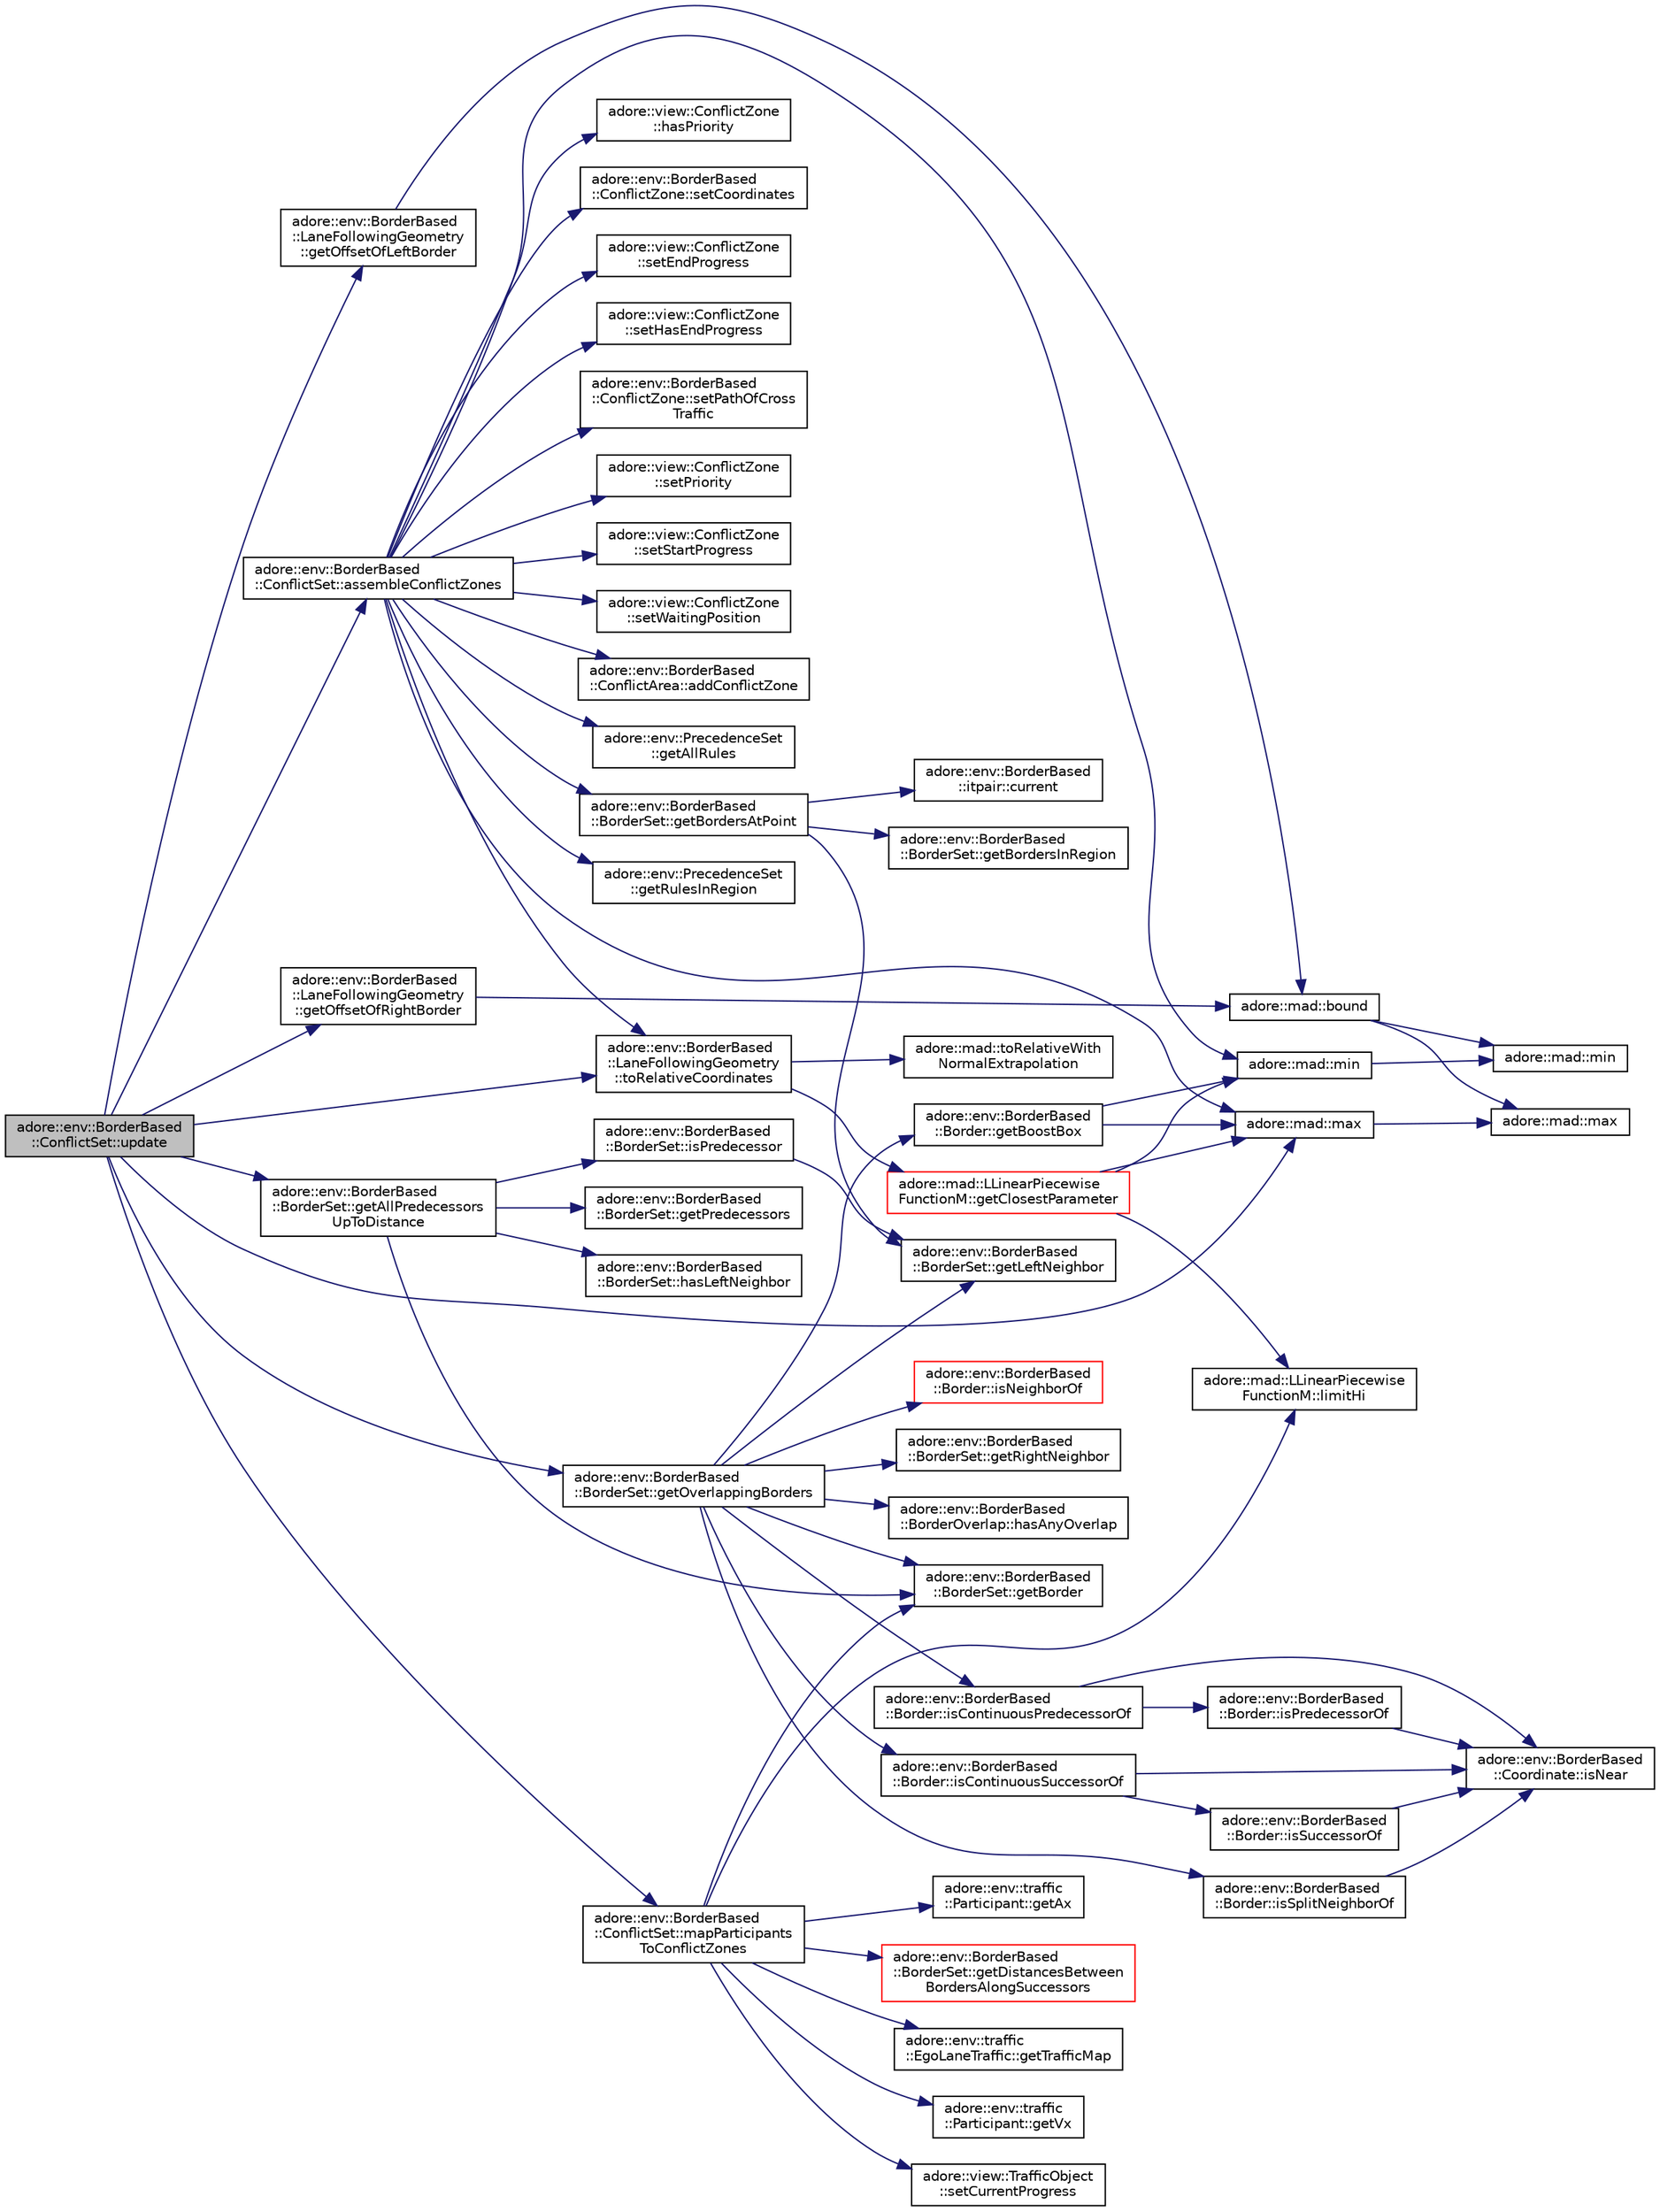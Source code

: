 digraph "adore::env::BorderBased::ConflictSet::update"
{
 // LATEX_PDF_SIZE
  edge [fontname="Helvetica",fontsize="10",labelfontname="Helvetica",labelfontsize="10"];
  node [fontname="Helvetica",fontsize="10",shape=record];
  rankdir="LR";
  Node1 [label="adore::env::BorderBased\l::ConflictSet::update",height=0.2,width=0.4,color="black", fillcolor="grey75", style="filled", fontcolor="black",tooltip=" "];
  Node1 -> Node2 [color="midnightblue",fontsize="10",style="solid",fontname="Helvetica"];
  Node2 [label="adore::env::BorderBased\l::ConflictSet::assembleConflictZones",height=0.2,width=0.4,color="black", fillcolor="white", style="filled",URL="$classadore_1_1env_1_1BorderBased_1_1ConflictSet.html#a0ccefac65a9dcd4137c9643bc9ce5c4d",tooltip=" "];
  Node2 -> Node3 [color="midnightblue",fontsize="10",style="solid",fontname="Helvetica"];
  Node3 [label="adore::env::BorderBased\l::ConflictArea::addConflictZone",height=0.2,width=0.4,color="black", fillcolor="white", style="filled",URL="$classadore_1_1env_1_1BorderBased_1_1ConflictArea.html#a15a081ac76a1948f713771531883ade4",tooltip=" "];
  Node2 -> Node4 [color="midnightblue",fontsize="10",style="solid",fontname="Helvetica"];
  Node4 [label="adore::env::PrecedenceSet\l::getAllRules",height=0.2,width=0.4,color="black", fillcolor="white", style="filled",URL="$classadore_1_1env_1_1PrecedenceSet.html#a2bab01627e67e694d675b78afad0b9da",tooltip="returns all rules"];
  Node2 -> Node5 [color="midnightblue",fontsize="10",style="solid",fontname="Helvetica"];
  Node5 [label="adore::env::BorderBased\l::BorderSet::getBordersAtPoint",height=0.2,width=0.4,color="black", fillcolor="white", style="filled",URL="$classadore_1_1env_1_1BorderBased_1_1BorderSet.html#a3a3da6cfdee8aa6e003079f7f53186b6",tooltip="get all borders at the given point"];
  Node5 -> Node6 [color="midnightblue",fontsize="10",style="solid",fontname="Helvetica"];
  Node6 [label="adore::env::BorderBased\l::itpair::current",height=0.2,width=0.4,color="black", fillcolor="white", style="filled",URL="$structadore_1_1env_1_1BorderBased_1_1itpair.html#a3746f6e3a03399eecb397f897f007562",tooltip=" "];
  Node5 -> Node7 [color="midnightblue",fontsize="10",style="solid",fontname="Helvetica"];
  Node7 [label="adore::env::BorderBased\l::BorderSet::getBordersInRegion",height=0.2,width=0.4,color="black", fillcolor="white", style="filled",URL="$classadore_1_1env_1_1BorderBased_1_1BorderSet.html#a5b9a10acc8d477c1d27d5b39fb1f99f3",tooltip="get all borders in this within region"];
  Node5 -> Node8 [color="midnightblue",fontsize="10",style="solid",fontname="Helvetica"];
  Node8 [label="adore::env::BorderBased\l::BorderSet::getLeftNeighbor",height=0.2,width=0.4,color="black", fillcolor="white", style="filled",URL="$classadore_1_1env_1_1BorderBased_1_1BorderSet.html#a8af807fde181a20de55594592d752adc",tooltip="Get left neighbor of a border."];
  Node2 -> Node9 [color="midnightblue",fontsize="10",style="solid",fontname="Helvetica"];
  Node9 [label="adore::env::PrecedenceSet\l::getRulesInRegion",height=0.2,width=0.4,color="black", fillcolor="white", style="filled",URL="$classadore_1_1env_1_1PrecedenceSet.html#a965793fcc8abc0254c67c95f1f0cee7d",tooltip="returns a subset of rules in a region"];
  Node2 -> Node10 [color="midnightblue",fontsize="10",style="solid",fontname="Helvetica"];
  Node10 [label="adore::view::ConflictZone\l::hasPriority",height=0.2,width=0.4,color="black", fillcolor="white", style="filled",URL="$classadore_1_1view_1_1ConflictZone.html#ae914b0e09e285f8b0b86a338429f1317",tooltip=" "];
  Node2 -> Node11 [color="midnightblue",fontsize="10",style="solid",fontname="Helvetica"];
  Node11 [label="adore::mad::max",height=0.2,width=0.4,color="black", fillcolor="white", style="filled",URL="$namespaceadore_1_1mad.html#adea062854ef0b105a3fdca8cf2aca945",tooltip=" "];
  Node11 -> Node12 [color="midnightblue",fontsize="10",style="solid",fontname="Helvetica"];
  Node12 [label="adore::mad::max",height=0.2,width=0.4,color="black", fillcolor="white", style="filled",URL="$namespaceadore_1_1mad.html#a618a8842fed7b9375957b1e393c58492",tooltip=" "];
  Node2 -> Node13 [color="midnightblue",fontsize="10",style="solid",fontname="Helvetica"];
  Node13 [label="adore::mad::min",height=0.2,width=0.4,color="black", fillcolor="white", style="filled",URL="$namespaceadore_1_1mad.html#ab58ecb752f9bbfe27832e0a2c0e22c2b",tooltip=" "];
  Node13 -> Node14 [color="midnightblue",fontsize="10",style="solid",fontname="Helvetica"];
  Node14 [label="adore::mad::min",height=0.2,width=0.4,color="black", fillcolor="white", style="filled",URL="$namespaceadore_1_1mad.html#ac61b79c007d1859f93a10c04272095a1",tooltip=" "];
  Node2 -> Node15 [color="midnightblue",fontsize="10",style="solid",fontname="Helvetica"];
  Node15 [label="adore::env::BorderBased\l::ConflictZone::setCoordinates",height=0.2,width=0.4,color="black", fillcolor="white", style="filled",URL="$classadore_1_1env_1_1BorderBased_1_1ConflictZone.html#a1bb00491740dab0f4ac9119c1a6db463",tooltip=" "];
  Node2 -> Node16 [color="midnightblue",fontsize="10",style="solid",fontname="Helvetica"];
  Node16 [label="adore::view::ConflictZone\l::setEndProgress",height=0.2,width=0.4,color="black", fillcolor="white", style="filled",URL="$classadore_1_1view_1_1ConflictZone.html#abea89d7883e6c134d26266a901de1fb4",tooltip=" "];
  Node2 -> Node17 [color="midnightblue",fontsize="10",style="solid",fontname="Helvetica"];
  Node17 [label="adore::view::ConflictZone\l::setHasEndProgress",height=0.2,width=0.4,color="black", fillcolor="white", style="filled",URL="$classadore_1_1view_1_1ConflictZone.html#ae870828fa800152000e65cdaa799b0b8",tooltip=" "];
  Node2 -> Node18 [color="midnightblue",fontsize="10",style="solid",fontname="Helvetica"];
  Node18 [label="adore::env::BorderBased\l::ConflictZone::setPathOfCross\lTraffic",height=0.2,width=0.4,color="black", fillcolor="white", style="filled",URL="$classadore_1_1env_1_1BorderBased_1_1ConflictZone.html#af0350a3fc0cd22eddcc2d49d9b05907f",tooltip=" "];
  Node2 -> Node19 [color="midnightblue",fontsize="10",style="solid",fontname="Helvetica"];
  Node19 [label="adore::view::ConflictZone\l::setPriority",height=0.2,width=0.4,color="black", fillcolor="white", style="filled",URL="$classadore_1_1view_1_1ConflictZone.html#a6d1368848a119b89ba5164635f7a3ba8",tooltip=" "];
  Node2 -> Node20 [color="midnightblue",fontsize="10",style="solid",fontname="Helvetica"];
  Node20 [label="adore::view::ConflictZone\l::setStartProgress",height=0.2,width=0.4,color="black", fillcolor="white", style="filled",URL="$classadore_1_1view_1_1ConflictZone.html#ab8c972b916b571fcd85ea5ee2cccefa4",tooltip=" "];
  Node2 -> Node21 [color="midnightblue",fontsize="10",style="solid",fontname="Helvetica"];
  Node21 [label="adore::view::ConflictZone\l::setWaitingPosition",height=0.2,width=0.4,color="black", fillcolor="white", style="filled",URL="$classadore_1_1view_1_1ConflictZone.html#a04bf9bc9df322c7ce881508391881f1a",tooltip=" "];
  Node2 -> Node22 [color="midnightblue",fontsize="10",style="solid",fontname="Helvetica"];
  Node22 [label="adore::env::BorderBased\l::LaneFollowingGeometry\l::toRelativeCoordinates",height=0.2,width=0.4,color="black", fillcolor="white", style="filled",URL="$classadore_1_1env_1_1BorderBased_1_1LaneFollowingGeometry.html#a0313fa463e2ee26a0981fb9fc0bbc900",tooltip="Transform from euclidian to relative coordinates."];
  Node22 -> Node23 [color="midnightblue",fontsize="10",style="solid",fontname="Helvetica"];
  Node23 [label="adore::mad::LLinearPiecewise\lFunctionM::getClosestParameter",height=0.2,width=0.4,color="red", fillcolor="white", style="filled",URL="$classadore_1_1mad_1_1LLinearPiecewiseFunctionM.html#a21c464e587889f52d3b5aba703d80ccd",tooltip=" "];
  Node23 -> Node25 [color="midnightblue",fontsize="10",style="solid",fontname="Helvetica"];
  Node25 [label="adore::mad::LLinearPiecewise\lFunctionM::limitHi",height=0.2,width=0.4,color="black", fillcolor="white", style="filled",URL="$classadore_1_1mad_1_1LLinearPiecewiseFunctionM.html#aaa496b8ceb3ed505f6450225c46a077a",tooltip=" "];
  Node23 -> Node11 [color="midnightblue",fontsize="10",style="solid",fontname="Helvetica"];
  Node23 -> Node13 [color="midnightblue",fontsize="10",style="solid",fontname="Helvetica"];
  Node22 -> Node27 [color="midnightblue",fontsize="10",style="solid",fontname="Helvetica"];
  Node27 [label="adore::mad::toRelativeWith\lNormalExtrapolation",height=0.2,width=0.4,color="black", fillcolor="white", style="filled",URL="$namespaceadore_1_1mad.html#aa1564df2fc7ee50aa41f61a67be1760c",tooltip="Transformation from Euclidean coordinate system to a relative coordinate system represented by linear..."];
  Node1 -> Node28 [color="midnightblue",fontsize="10",style="solid",fontname="Helvetica"];
  Node28 [label="adore::env::BorderBased\l::BorderSet::getAllPredecessors\lUpToDistance",height=0.2,width=0.4,color="black", fillcolor="white", style="filled",URL="$classadore_1_1env_1_1BorderBased_1_1BorderSet.html#a80b7117ab15f219ce54be64c71150022",tooltip="adds all predecessors existant in BorderSet for a given Border to the vector of borders"];
  Node28 -> Node29 [color="midnightblue",fontsize="10",style="solid",fontname="Helvetica"];
  Node29 [label="adore::env::BorderBased\l::BorderSet::getBorder",height=0.2,width=0.4,color="black", fillcolor="white", style="filled",URL="$classadore_1_1env_1_1BorderBased_1_1BorderSet.html#a69802bccdc7cf3fa598283509808edc2",tooltip="retrieve a border by ID"];
  Node28 -> Node30 [color="midnightblue",fontsize="10",style="solid",fontname="Helvetica"];
  Node30 [label="adore::env::BorderBased\l::BorderSet::getPredecessors",height=0.2,width=0.4,color="black", fillcolor="white", style="filled",URL="$classadore_1_1env_1_1BorderBased_1_1BorderSet.html#acc68b8957d3092bf9e53a75ffa433b6f",tooltip="get an interator pair for all borders which lead to b"];
  Node28 -> Node31 [color="midnightblue",fontsize="10",style="solid",fontname="Helvetica"];
  Node31 [label="adore::env::BorderBased\l::BorderSet::hasLeftNeighbor",height=0.2,width=0.4,color="black", fillcolor="white", style="filled",URL="$classadore_1_1env_1_1BorderBased_1_1BorderSet.html#aaaefbe5fddb5e25a212e970734025a81",tooltip="checks whether left border exists for a border"];
  Node28 -> Node32 [color="midnightblue",fontsize="10",style="solid",fontname="Helvetica"];
  Node32 [label="adore::env::BorderBased\l::BorderSet::isPredecessor",height=0.2,width=0.4,color="black", fillcolor="white", style="filled",URL="$classadore_1_1env_1_1BorderBased_1_1BorderSet.html#a0fc05f9ae15ed0653220677b7910a10f",tooltip="check whether potentialPredecessor is a predecessor of b"];
  Node32 -> Node8 [color="midnightblue",fontsize="10",style="solid",fontname="Helvetica"];
  Node1 -> Node33 [color="midnightblue",fontsize="10",style="solid",fontname="Helvetica"];
  Node33 [label="adore::env::BorderBased\l::LaneFollowingGeometry\l::getOffsetOfLeftBorder",height=0.2,width=0.4,color="black", fillcolor="white", style="filled",URL="$classadore_1_1env_1_1BorderBased_1_1LaneFollowingGeometry.html#a06948f564268fcc8839d8f68264dd21c",tooltip="Get the offset of the left border at a certain position."];
  Node33 -> Node34 [color="midnightblue",fontsize="10",style="solid",fontname="Helvetica"];
  Node34 [label="adore::mad::bound",height=0.2,width=0.4,color="black", fillcolor="white", style="filled",URL="$namespaceadore_1_1mad.html#a927f4883d4edcec4dcfd9bb1f09d4f62",tooltip=" "];
  Node34 -> Node12 [color="midnightblue",fontsize="10",style="solid",fontname="Helvetica"];
  Node34 -> Node14 [color="midnightblue",fontsize="10",style="solid",fontname="Helvetica"];
  Node1 -> Node35 [color="midnightblue",fontsize="10",style="solid",fontname="Helvetica"];
  Node35 [label="adore::env::BorderBased\l::LaneFollowingGeometry\l::getOffsetOfRightBorder",height=0.2,width=0.4,color="black", fillcolor="white", style="filled",URL="$classadore_1_1env_1_1BorderBased_1_1LaneFollowingGeometry.html#a9a5eb2a8767f13365d0e62fa024bc6a5",tooltip="Get the offset of the right border at a certain position."];
  Node35 -> Node34 [color="midnightblue",fontsize="10",style="solid",fontname="Helvetica"];
  Node1 -> Node36 [color="midnightblue",fontsize="10",style="solid",fontname="Helvetica"];
  Node36 [label="adore::env::BorderBased\l::BorderSet::getOverlappingBorders",height=0.2,width=0.4,color="black", fillcolor="white", style="filled",URL="$classadore_1_1env_1_1BorderBased_1_1BorderSet.html#aaa9bcffa9dbd78e056bbdc3a73c3edae",tooltip="computes the set of borders, which overlap with base and are thus potential points of conflict"];
  Node36 -> Node37 [color="midnightblue",fontsize="10",style="solid",fontname="Helvetica"];
  Node37 [label="adore::env::BorderBased\l::Border::getBoostBox",height=0.2,width=0.4,color="black", fillcolor="white", style="filled",URL="$structadore_1_1env_1_1BorderBased_1_1Border.html#a4b1e646e2c3d98b03e75f286611e0cda",tooltip="Get a bounding box for the implicit lane object."];
  Node37 -> Node11 [color="midnightblue",fontsize="10",style="solid",fontname="Helvetica"];
  Node37 -> Node13 [color="midnightblue",fontsize="10",style="solid",fontname="Helvetica"];
  Node36 -> Node29 [color="midnightblue",fontsize="10",style="solid",fontname="Helvetica"];
  Node36 -> Node8 [color="midnightblue",fontsize="10",style="solid",fontname="Helvetica"];
  Node36 -> Node38 [color="midnightblue",fontsize="10",style="solid",fontname="Helvetica"];
  Node38 [label="adore::env::BorderBased\l::BorderSet::getRightNeighbor",height=0.2,width=0.4,color="black", fillcolor="white", style="filled",URL="$classadore_1_1env_1_1BorderBased_1_1BorderSet.html#a49e8f6a0309cd0c2c2afa28412435f4f",tooltip="get the right neighbor of a border"];
  Node36 -> Node39 [color="midnightblue",fontsize="10",style="solid",fontname="Helvetica"];
  Node39 [label="adore::env::BorderBased\l::BorderOverlap::hasAnyOverlap",height=0.2,width=0.4,color="black", fillcolor="white", style="filled",URL="$structadore_1_1env_1_1BorderBased_1_1BorderOverlap.html#a7aa72a9829c864a13fae139782e6447c",tooltip="Check for any overlap."];
  Node36 -> Node40 [color="midnightblue",fontsize="10",style="solid",fontname="Helvetica"];
  Node40 [label="adore::env::BorderBased\l::Border::isContinuousPredecessorOf",height=0.2,width=0.4,color="black", fillcolor="white", style="filled",URL="$structadore_1_1env_1_1BorderBased_1_1Border.html#a441b9f3124fd611e074d0337ded96dce",tooltip="Check whether the border is a continuous predecessor of another border."];
  Node40 -> Node41 [color="midnightblue",fontsize="10",style="solid",fontname="Helvetica"];
  Node41 [label="adore::env::BorderBased\l::Coordinate::isNear",height=0.2,width=0.4,color="black", fillcolor="white", style="filled",URL="$structadore_1_1env_1_1BorderBased_1_1Coordinate.html#a29c83e934340f40cfa66dab2e7982d20",tooltip="Check whether the Coordinate is near to another Coordinate."];
  Node40 -> Node42 [color="midnightblue",fontsize="10",style="solid",fontname="Helvetica"];
  Node42 [label="adore::env::BorderBased\l::Border::isPredecessorOf",height=0.2,width=0.4,color="black", fillcolor="white", style="filled",URL="$structadore_1_1env_1_1BorderBased_1_1Border.html#a26aecd3bc2175fb624dcab6c10570e3b",tooltip="Check whether border is a direct predecessor of another border."];
  Node42 -> Node41 [color="midnightblue",fontsize="10",style="solid",fontname="Helvetica"];
  Node36 -> Node43 [color="midnightblue",fontsize="10",style="solid",fontname="Helvetica"];
  Node43 [label="adore::env::BorderBased\l::Border::isContinuousSuccessorOf",height=0.2,width=0.4,color="black", fillcolor="white", style="filled",URL="$structadore_1_1env_1_1BorderBased_1_1Border.html#ade619eed462fc686ec91a805e0a78fc7",tooltip="Check whether the border is a continuous successor of another border."];
  Node43 -> Node41 [color="midnightblue",fontsize="10",style="solid",fontname="Helvetica"];
  Node43 -> Node44 [color="midnightblue",fontsize="10",style="solid",fontname="Helvetica"];
  Node44 [label="adore::env::BorderBased\l::Border::isSuccessorOf",height=0.2,width=0.4,color="black", fillcolor="white", style="filled",URL="$structadore_1_1env_1_1BorderBased_1_1Border.html#a7fb76c709876c81971c00f99e327c2bf",tooltip="Check whether border is a direct successors of another border."];
  Node44 -> Node41 [color="midnightblue",fontsize="10",style="solid",fontname="Helvetica"];
  Node36 -> Node45 [color="midnightblue",fontsize="10",style="solid",fontname="Helvetica"];
  Node45 [label="adore::env::BorderBased\l::Border::isNeighborOf",height=0.2,width=0.4,color="red", fillcolor="white", style="filled",URL="$structadore_1_1env_1_1BorderBased_1_1Border.html#af9d03be580d939ff4ffcb2dd4ab9541b",tooltip="Check whether the border is a neighbor of another border."];
  Node36 -> Node48 [color="midnightblue",fontsize="10",style="solid",fontname="Helvetica"];
  Node48 [label="adore::env::BorderBased\l::Border::isSplitNeighborOf",height=0.2,width=0.4,color="black", fillcolor="white", style="filled",URL="$structadore_1_1env_1_1BorderBased_1_1Border.html#a41a812371db6611563f39b1577f7433e",tooltip="Check whether the border and its left neighbor start at the same point as the potential split neighbo..."];
  Node48 -> Node41 [color="midnightblue",fontsize="10",style="solid",fontname="Helvetica"];
  Node1 -> Node49 [color="midnightblue",fontsize="10",style="solid",fontname="Helvetica"];
  Node49 [label="adore::env::BorderBased\l::ConflictSet::mapParticipants\lToConflictZones",height=0.2,width=0.4,color="black", fillcolor="white", style="filled",URL="$classadore_1_1env_1_1BorderBased_1_1ConflictSet.html#a8379e6a6881d92e1702667ddb7d6bf82",tooltip=" "];
  Node49 -> Node50 [color="midnightblue",fontsize="10",style="solid",fontname="Helvetica"];
  Node50 [label="adore::env::traffic\l::Participant::getAx",height=0.2,width=0.4,color="black", fillcolor="white", style="filled",URL="$structadore_1_1env_1_1traffic_1_1Participant.html#a42c1d1a4cf392269b62a8e4ef7aef8d2",tooltip=" "];
  Node49 -> Node29 [color="midnightblue",fontsize="10",style="solid",fontname="Helvetica"];
  Node49 -> Node51 [color="midnightblue",fontsize="10",style="solid",fontname="Helvetica"];
  Node51 [label="adore::env::BorderBased\l::BorderSet::getDistancesBetween\lBordersAlongSuccessors",height=0.2,width=0.4,color="red", fillcolor="white", style="filled",URL="$classadore_1_1env_1_1BorderBased_1_1BorderSet.html#a6e5f07631d25c616de2e5b73781d78dd",tooltip="Get distances of all paths that are possible with a given subset of allowed borders between two borde..."];
  Node49 -> Node53 [color="midnightblue",fontsize="10",style="solid",fontname="Helvetica"];
  Node53 [label="adore::env::traffic\l::EgoLaneTraffic::getTrafficMap",height=0.2,width=0.4,color="black", fillcolor="white", style="filled",URL="$classadore_1_1env_1_1traffic_1_1EgoLaneTraffic.html#a43bc79c8720279ea7d0d25a7fdd8d890",tooltip="Get the traffic map."];
  Node49 -> Node54 [color="midnightblue",fontsize="10",style="solid",fontname="Helvetica"];
  Node54 [label="adore::env::traffic\l::Participant::getVx",height=0.2,width=0.4,color="black", fillcolor="white", style="filled",URL="$structadore_1_1env_1_1traffic_1_1Participant.html#ae5cbd6230f3cce7707dcd12c59a5bf05",tooltip=" "];
  Node49 -> Node25 [color="midnightblue",fontsize="10",style="solid",fontname="Helvetica"];
  Node49 -> Node55 [color="midnightblue",fontsize="10",style="solid",fontname="Helvetica"];
  Node55 [label="adore::view::TrafficObject\l::setCurrentProgress",height=0.2,width=0.4,color="black", fillcolor="white", style="filled",URL="$structadore_1_1view_1_1TrafficObject.html#a0f9a352611330be285427b3c9a9e3f37",tooltip=" "];
  Node1 -> Node11 [color="midnightblue",fontsize="10",style="solid",fontname="Helvetica"];
  Node1 -> Node22 [color="midnightblue",fontsize="10",style="solid",fontname="Helvetica"];
}
